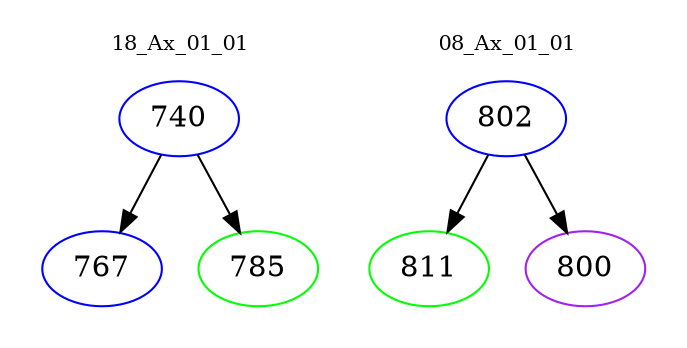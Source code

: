digraph{
subgraph cluster_0 {
color = white
label = "18_Ax_01_01";
fontsize=10;
T0_740 [label="740", color="blue"]
T0_740 -> T0_767 [color="black"]
T0_767 [label="767", color="blue"]
T0_740 -> T0_785 [color="black"]
T0_785 [label="785", color="green"]
}
subgraph cluster_1 {
color = white
label = "08_Ax_01_01";
fontsize=10;
T1_802 [label="802", color="blue"]
T1_802 -> T1_811 [color="black"]
T1_811 [label="811", color="green"]
T1_802 -> T1_800 [color="black"]
T1_800 [label="800", color="purple"]
}
}

